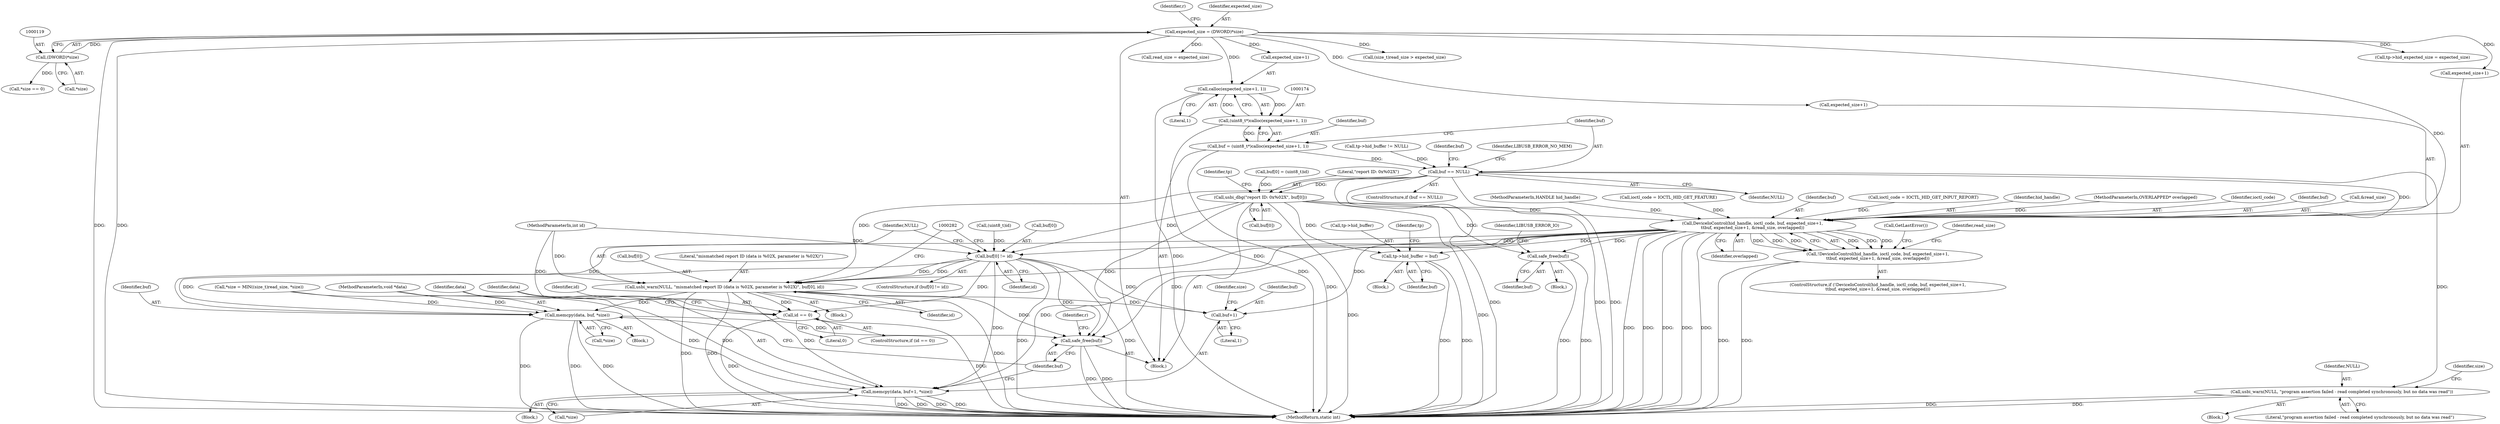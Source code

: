 digraph "1_Chrome_ac149a8d4371c0e01e0934fdd57b09e86f96b5b9_4@API" {
"1000175" [label="(Call,calloc(expected_size+1, 1))"];
"1000116" [label="(Call,expected_size = (DWORD)*size)"];
"1000118" [label="(Call,(DWORD)*size)"];
"1000173" [label="(Call,(uint8_t*)calloc(expected_size+1, 1))"];
"1000171" [label="(Call,buf = (uint8_t*)calloc(expected_size+1, 1))"];
"1000181" [label="(Call,buf == NULL)"];
"1000194" [label="(Call,usbi_dbg(\"report ID: 0x%02X\", buf[0]))"];
"1000209" [label="(Call,DeviceIoControl(hid_handle, ioctl_code, buf, expected_size+1,\n\t\tbuf, expected_size+1, &read_size, overlapped))"];
"1000208" [label="(Call,!DeviceIoControl(hid_handle, ioctl_code, buf, expected_size+1,\n\t\tbuf, expected_size+1, &read_size, overlapped))"];
"1000233" [label="(Call,safe_free(buf))"];
"1000237" [label="(Call,tp->hid_buffer = buf)"];
"1000266" [label="(Call,buf[0] != id)"];
"1000272" [label="(Call,usbi_warn(NULL, \"mismatched report ID (data is %02X, parameter is %02X)\", buf[0], id))"];
"1000306" [label="(Call,id == 0)"];
"1000310" [label="(Call,memcpy(data, buf+1, *size))"];
"1000312" [label="(Call,buf+1)"];
"1000319" [label="(Call,memcpy(data, buf, *size))"];
"1000324" [label="(Call,safe_free(buf))"];
"1000256" [label="(Call,usbi_warn(NULL, \"program assertion failed - read completed synchronously, but no data was read\"))"];
"1000325" [label="(Identifier,buf)"];
"1000137" [label="(Call,*size == 0)"];
"1000179" [label="(Literal,1)"];
"1000273" [label="(Identifier,NULL)"];
"1000116" [label="(Call,expected_size = (DWORD)*size)"];
"1000309" [label="(Block,)"];
"1000272" [label="(Call,usbi_warn(NULL, \"mismatched report ID (data is %02X, parameter is %02X)\", buf[0], id))"];
"1000322" [label="(Call,*size)"];
"1000275" [label="(Call,buf[0])"];
"1000209" [label="(Call,DeviceIoControl(hid_handle, ioctl_code, buf, expected_size+1,\n\t\tbuf, expected_size+1, &read_size, overlapped))"];
"1000124" [label="(Identifier,r)"];
"1000320" [label="(Identifier,data)"];
"1000194" [label="(Call,usbi_dbg(\"report ID: 0x%02X\", buf[0]))"];
"1000208" [label="(Call,!DeviceIoControl(hid_handle, ioctl_code, buf, expected_size+1,\n\t\tbuf, expected_size+1, &read_size, overlapped))"];
"1000173" [label="(Call,(uint8_t*)calloc(expected_size+1, 1))"];
"1000118" [label="(Call,(DWORD)*size)"];
"1000182" [label="(Identifier,buf)"];
"1000255" [label="(Block,)"];
"1000223" [label="(Block,)"];
"1000321" [label="(Identifier,buf)"];
"1000217" [label="(Call,expected_size+1)"];
"1000315" [label="(Call,*size)"];
"1000104" [label="(MethodParameterIn,HANDLE hid_handle)"];
"1000204" [label="(Call,read_size = expected_size)"];
"1000161" [label="(Call,ioctl_code = IOCTL_HID_GET_FEATURE)"];
"1000127" [label="(Call,tp->hid_buffer != NULL)"];
"1000196" [label="(Call,buf[0])"];
"1000111" [label="(Block,)"];
"1000181" [label="(Call,buf == NULL)"];
"1000212" [label="(Identifier,buf)"];
"1000191" [label="(Call,(uint8_t)id)"];
"1000296" [label="(Call,*size = MIN((size_t)read_size, *size))"];
"1000307" [label="(Identifier,id)"];
"1000261" [label="(Identifier,size)"];
"1000195" [label="(Literal,\"report ID: 0x%02X\")"];
"1000318" [label="(Block,)"];
"1000237" [label="(Call,tp->hid_buffer = buf)"];
"1000156" [label="(Call,ioctl_code = IOCTL_HID_GET_INPUT_REPORT)"];
"1000256" [label="(Call,usbi_warn(NULL, \"program assertion failed - read completed synchronously, but no data was read\"))"];
"1000236" [label="(Identifier,LIBUSB_ERROR_IO)"];
"1000171" [label="(Call,buf = (uint8_t*)calloc(expected_size+1, 1))"];
"1000210" [label="(Identifier,hid_handle)"];
"1000109" [label="(MethodParameterIn,OVERLAPPED* overlapped)"];
"1000278" [label="(Identifier,id)"];
"1000258" [label="(Literal,\"program assertion failed - read completed synchronously, but no data was read\")"];
"1000180" [label="(ControlStructure,if (buf == NULL))"];
"1000270" [label="(Identifier,id)"];
"1000201" [label="(Identifier,tp)"];
"1000228" [label="(Block,)"];
"1000117" [label="(Identifier,expected_size)"];
"1000312" [label="(Call,buf+1)"];
"1000316" [label="(Identifier,size)"];
"1000311" [label="(Identifier,data)"];
"1000314" [label="(Literal,1)"];
"1000120" [label="(Call,*size)"];
"1000189" [label="(Identifier,buf)"];
"1000305" [label="(ControlStructure,if (id == 0))"];
"1000327" [label="(Identifier,r)"];
"1000238" [label="(Call,tp->hid_buffer)"];
"1000328" [label="(MethodReturn,static int)"];
"1000280" [label="(Call,(size_t)read_size > expected_size)"];
"1000183" [label="(Identifier,NULL)"];
"1000257" [label="(Identifier,NULL)"];
"1000267" [label="(Call,buf[0])"];
"1000211" [label="(Identifier,ioctl_code)"];
"1000233" [label="(Call,safe_free(buf))"];
"1000106" [label="(MethodParameterIn,void *data)"];
"1000241" [label="(Identifier,buf)"];
"1000271" [label="(Block,)"];
"1000266" [label="(Call,buf[0] != id)"];
"1000186" [label="(Identifier,LIBUSB_ERROR_NO_MEM)"];
"1000213" [label="(Call,expected_size+1)"];
"1000172" [label="(Identifier,buf)"];
"1000226" [label="(Call,GetLastError())"];
"1000274" [label="(Literal,\"mismatched report ID (data is %02X, parameter is %02X)\")"];
"1000216" [label="(Identifier,buf)"];
"1000199" [label="(Call,tp->hid_expected_size = expected_size)"];
"1000306" [label="(Call,id == 0)"];
"1000234" [label="(Identifier,buf)"];
"1000187" [label="(Call,buf[0] = (uint8_t)id)"];
"1000220" [label="(Call,&read_size)"];
"1000313" [label="(Identifier,buf)"];
"1000310" [label="(Call,memcpy(data, buf+1, *size))"];
"1000207" [label="(ControlStructure,if (!DeviceIoControl(hid_handle, ioctl_code, buf, expected_size+1,\n\t\tbuf, expected_size+1, &read_size, overlapped)))"];
"1000175" [label="(Call,calloc(expected_size+1, 1))"];
"1000176" [label="(Call,expected_size+1)"];
"1000244" [label="(Identifier,tp)"];
"1000253" [label="(Identifier,read_size)"];
"1000222" [label="(Identifier,overlapped)"];
"1000319" [label="(Call,memcpy(data, buf, *size))"];
"1000105" [label="(MethodParameterIn,int id)"];
"1000265" [label="(ControlStructure,if (buf[0] != id))"];
"1000324" [label="(Call,safe_free(buf))"];
"1000308" [label="(Literal,0)"];
"1000175" -> "1000173"  [label="AST: "];
"1000175" -> "1000179"  [label="CFG: "];
"1000176" -> "1000175"  [label="AST: "];
"1000179" -> "1000175"  [label="AST: "];
"1000173" -> "1000175"  [label="CFG: "];
"1000175" -> "1000328"  [label="DDG: "];
"1000175" -> "1000173"  [label="DDG: "];
"1000175" -> "1000173"  [label="DDG: "];
"1000116" -> "1000175"  [label="DDG: "];
"1000116" -> "1000111"  [label="AST: "];
"1000116" -> "1000118"  [label="CFG: "];
"1000117" -> "1000116"  [label="AST: "];
"1000118" -> "1000116"  [label="AST: "];
"1000124" -> "1000116"  [label="CFG: "];
"1000116" -> "1000328"  [label="DDG: "];
"1000116" -> "1000328"  [label="DDG: "];
"1000118" -> "1000116"  [label="DDG: "];
"1000116" -> "1000176"  [label="DDG: "];
"1000116" -> "1000199"  [label="DDG: "];
"1000116" -> "1000204"  [label="DDG: "];
"1000116" -> "1000209"  [label="DDG: "];
"1000116" -> "1000213"  [label="DDG: "];
"1000116" -> "1000217"  [label="DDG: "];
"1000116" -> "1000280"  [label="DDG: "];
"1000118" -> "1000120"  [label="CFG: "];
"1000119" -> "1000118"  [label="AST: "];
"1000120" -> "1000118"  [label="AST: "];
"1000118" -> "1000137"  [label="DDG: "];
"1000173" -> "1000171"  [label="AST: "];
"1000174" -> "1000173"  [label="AST: "];
"1000171" -> "1000173"  [label="CFG: "];
"1000173" -> "1000328"  [label="DDG: "];
"1000173" -> "1000171"  [label="DDG: "];
"1000171" -> "1000111"  [label="AST: "];
"1000172" -> "1000171"  [label="AST: "];
"1000182" -> "1000171"  [label="CFG: "];
"1000171" -> "1000328"  [label="DDG: "];
"1000171" -> "1000181"  [label="DDG: "];
"1000181" -> "1000180"  [label="AST: "];
"1000181" -> "1000183"  [label="CFG: "];
"1000182" -> "1000181"  [label="AST: "];
"1000183" -> "1000181"  [label="AST: "];
"1000186" -> "1000181"  [label="CFG: "];
"1000189" -> "1000181"  [label="CFG: "];
"1000181" -> "1000328"  [label="DDG: "];
"1000181" -> "1000328"  [label="DDG: "];
"1000181" -> "1000328"  [label="DDG: "];
"1000127" -> "1000181"  [label="DDG: "];
"1000181" -> "1000194"  [label="DDG: "];
"1000181" -> "1000209"  [label="DDG: "];
"1000181" -> "1000256"  [label="DDG: "];
"1000181" -> "1000272"  [label="DDG: "];
"1000194" -> "1000111"  [label="AST: "];
"1000194" -> "1000196"  [label="CFG: "];
"1000195" -> "1000194"  [label="AST: "];
"1000196" -> "1000194"  [label="AST: "];
"1000201" -> "1000194"  [label="CFG: "];
"1000194" -> "1000328"  [label="DDG: "];
"1000194" -> "1000328"  [label="DDG: "];
"1000187" -> "1000194"  [label="DDG: "];
"1000194" -> "1000209"  [label="DDG: "];
"1000194" -> "1000233"  [label="DDG: "];
"1000194" -> "1000237"  [label="DDG: "];
"1000194" -> "1000266"  [label="DDG: "];
"1000194" -> "1000324"  [label="DDG: "];
"1000209" -> "1000208"  [label="AST: "];
"1000209" -> "1000222"  [label="CFG: "];
"1000210" -> "1000209"  [label="AST: "];
"1000211" -> "1000209"  [label="AST: "];
"1000212" -> "1000209"  [label="AST: "];
"1000213" -> "1000209"  [label="AST: "];
"1000216" -> "1000209"  [label="AST: "];
"1000217" -> "1000209"  [label="AST: "];
"1000220" -> "1000209"  [label="AST: "];
"1000222" -> "1000209"  [label="AST: "];
"1000208" -> "1000209"  [label="CFG: "];
"1000209" -> "1000328"  [label="DDG: "];
"1000209" -> "1000328"  [label="DDG: "];
"1000209" -> "1000328"  [label="DDG: "];
"1000209" -> "1000328"  [label="DDG: "];
"1000209" -> "1000328"  [label="DDG: "];
"1000209" -> "1000208"  [label="DDG: "];
"1000209" -> "1000208"  [label="DDG: "];
"1000209" -> "1000208"  [label="DDG: "];
"1000209" -> "1000208"  [label="DDG: "];
"1000209" -> "1000208"  [label="DDG: "];
"1000209" -> "1000208"  [label="DDG: "];
"1000104" -> "1000209"  [label="DDG: "];
"1000156" -> "1000209"  [label="DDG: "];
"1000161" -> "1000209"  [label="DDG: "];
"1000109" -> "1000209"  [label="DDG: "];
"1000209" -> "1000233"  [label="DDG: "];
"1000209" -> "1000237"  [label="DDG: "];
"1000209" -> "1000266"  [label="DDG: "];
"1000209" -> "1000272"  [label="DDG: "];
"1000209" -> "1000310"  [label="DDG: "];
"1000209" -> "1000312"  [label="DDG: "];
"1000209" -> "1000319"  [label="DDG: "];
"1000209" -> "1000324"  [label="DDG: "];
"1000208" -> "1000207"  [label="AST: "];
"1000226" -> "1000208"  [label="CFG: "];
"1000253" -> "1000208"  [label="CFG: "];
"1000208" -> "1000328"  [label="DDG: "];
"1000208" -> "1000328"  [label="DDG: "];
"1000233" -> "1000228"  [label="AST: "];
"1000233" -> "1000234"  [label="CFG: "];
"1000234" -> "1000233"  [label="AST: "];
"1000236" -> "1000233"  [label="CFG: "];
"1000233" -> "1000328"  [label="DDG: "];
"1000233" -> "1000328"  [label="DDG: "];
"1000237" -> "1000223"  [label="AST: "];
"1000237" -> "1000241"  [label="CFG: "];
"1000238" -> "1000237"  [label="AST: "];
"1000241" -> "1000237"  [label="AST: "];
"1000244" -> "1000237"  [label="CFG: "];
"1000237" -> "1000328"  [label="DDG: "];
"1000237" -> "1000328"  [label="DDG: "];
"1000266" -> "1000265"  [label="AST: "];
"1000266" -> "1000270"  [label="CFG: "];
"1000267" -> "1000266"  [label="AST: "];
"1000270" -> "1000266"  [label="AST: "];
"1000273" -> "1000266"  [label="CFG: "];
"1000282" -> "1000266"  [label="CFG: "];
"1000266" -> "1000328"  [label="DDG: "];
"1000266" -> "1000328"  [label="DDG: "];
"1000191" -> "1000266"  [label="DDG: "];
"1000105" -> "1000266"  [label="DDG: "];
"1000266" -> "1000272"  [label="DDG: "];
"1000266" -> "1000272"  [label="DDG: "];
"1000266" -> "1000306"  [label="DDG: "];
"1000266" -> "1000310"  [label="DDG: "];
"1000266" -> "1000312"  [label="DDG: "];
"1000266" -> "1000319"  [label="DDG: "];
"1000266" -> "1000324"  [label="DDG: "];
"1000272" -> "1000271"  [label="AST: "];
"1000272" -> "1000278"  [label="CFG: "];
"1000273" -> "1000272"  [label="AST: "];
"1000274" -> "1000272"  [label="AST: "];
"1000275" -> "1000272"  [label="AST: "];
"1000278" -> "1000272"  [label="AST: "];
"1000282" -> "1000272"  [label="CFG: "];
"1000272" -> "1000328"  [label="DDG: "];
"1000272" -> "1000328"  [label="DDG: "];
"1000272" -> "1000328"  [label="DDG: "];
"1000105" -> "1000272"  [label="DDG: "];
"1000272" -> "1000306"  [label="DDG: "];
"1000272" -> "1000310"  [label="DDG: "];
"1000272" -> "1000312"  [label="DDG: "];
"1000272" -> "1000319"  [label="DDG: "];
"1000272" -> "1000324"  [label="DDG: "];
"1000306" -> "1000305"  [label="AST: "];
"1000306" -> "1000308"  [label="CFG: "];
"1000307" -> "1000306"  [label="AST: "];
"1000308" -> "1000306"  [label="AST: "];
"1000311" -> "1000306"  [label="CFG: "];
"1000320" -> "1000306"  [label="CFG: "];
"1000306" -> "1000328"  [label="DDG: "];
"1000306" -> "1000328"  [label="DDG: "];
"1000105" -> "1000306"  [label="DDG: "];
"1000310" -> "1000309"  [label="AST: "];
"1000310" -> "1000315"  [label="CFG: "];
"1000311" -> "1000310"  [label="AST: "];
"1000312" -> "1000310"  [label="AST: "];
"1000315" -> "1000310"  [label="AST: "];
"1000325" -> "1000310"  [label="CFG: "];
"1000310" -> "1000328"  [label="DDG: "];
"1000310" -> "1000328"  [label="DDG: "];
"1000310" -> "1000328"  [label="DDG: "];
"1000310" -> "1000328"  [label="DDG: "];
"1000106" -> "1000310"  [label="DDG: "];
"1000296" -> "1000310"  [label="DDG: "];
"1000312" -> "1000314"  [label="CFG: "];
"1000313" -> "1000312"  [label="AST: "];
"1000314" -> "1000312"  [label="AST: "];
"1000316" -> "1000312"  [label="CFG: "];
"1000319" -> "1000318"  [label="AST: "];
"1000319" -> "1000322"  [label="CFG: "];
"1000320" -> "1000319"  [label="AST: "];
"1000321" -> "1000319"  [label="AST: "];
"1000322" -> "1000319"  [label="AST: "];
"1000325" -> "1000319"  [label="CFG: "];
"1000319" -> "1000328"  [label="DDG: "];
"1000319" -> "1000328"  [label="DDG: "];
"1000319" -> "1000328"  [label="DDG: "];
"1000106" -> "1000319"  [label="DDG: "];
"1000296" -> "1000319"  [label="DDG: "];
"1000319" -> "1000324"  [label="DDG: "];
"1000324" -> "1000111"  [label="AST: "];
"1000324" -> "1000325"  [label="CFG: "];
"1000325" -> "1000324"  [label="AST: "];
"1000327" -> "1000324"  [label="CFG: "];
"1000324" -> "1000328"  [label="DDG: "];
"1000324" -> "1000328"  [label="DDG: "];
"1000256" -> "1000255"  [label="AST: "];
"1000256" -> "1000258"  [label="CFG: "];
"1000257" -> "1000256"  [label="AST: "];
"1000258" -> "1000256"  [label="AST: "];
"1000261" -> "1000256"  [label="CFG: "];
"1000256" -> "1000328"  [label="DDG: "];
"1000256" -> "1000328"  [label="DDG: "];
}

